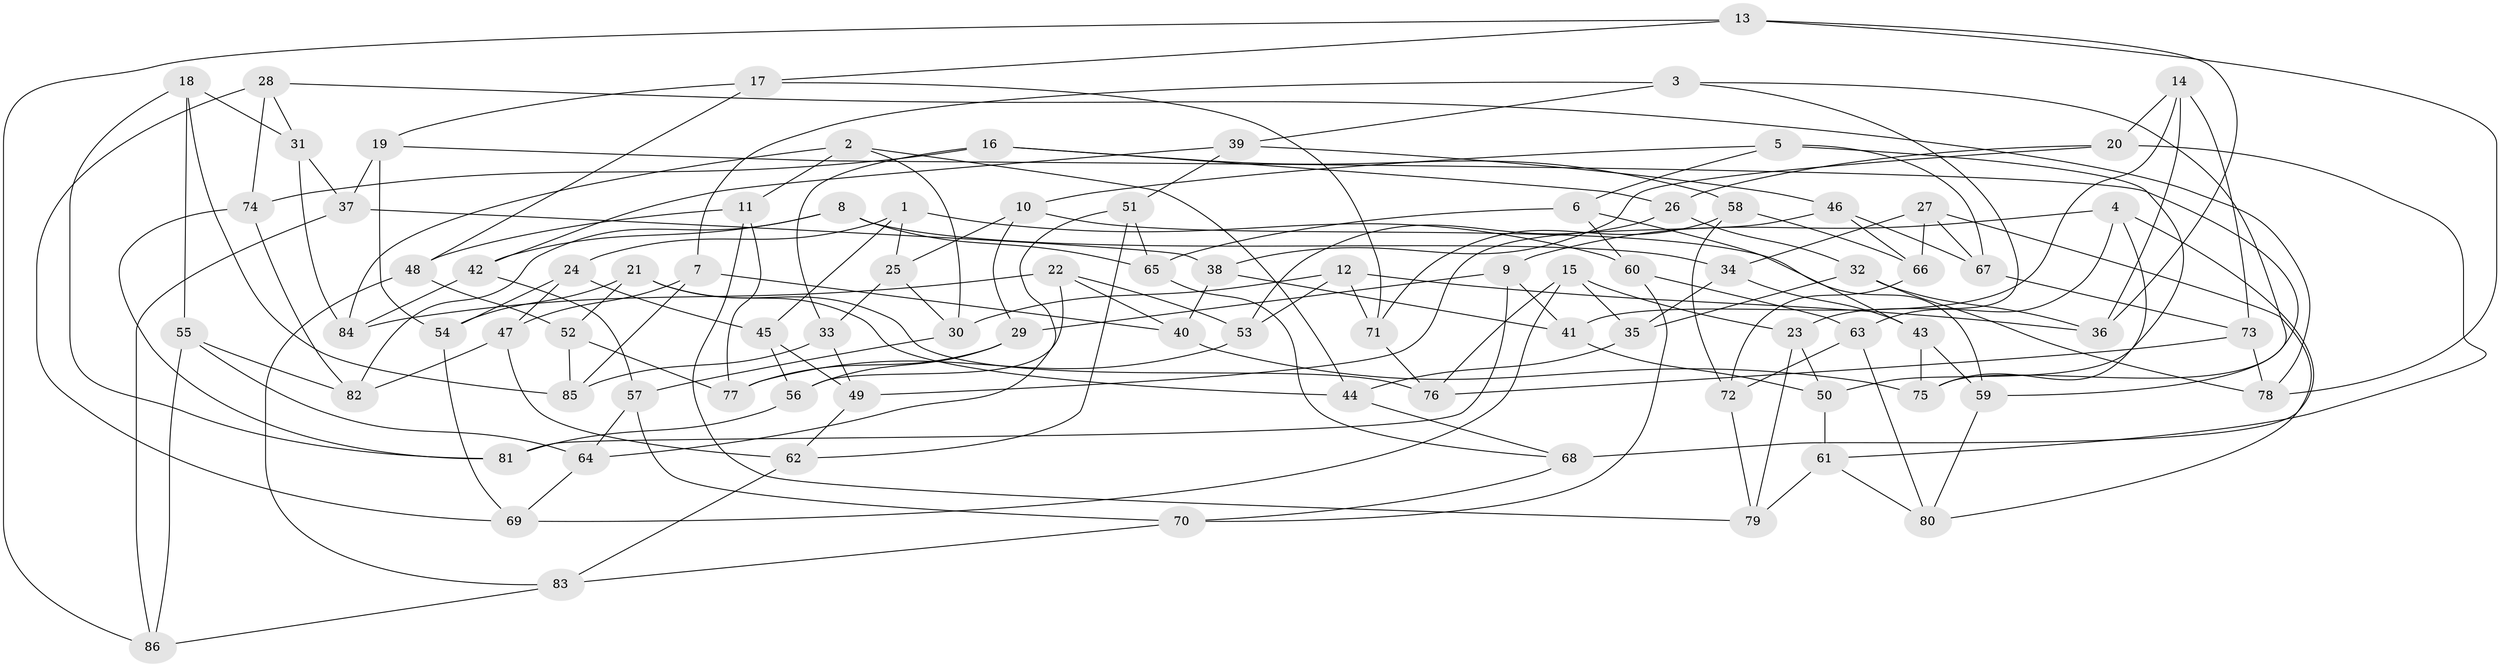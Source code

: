 // coarse degree distribution, {5: 0.19230769230769232, 4: 0.3076923076923077, 6: 0.46153846153846156, 3: 0.038461538461538464}
// Generated by graph-tools (version 1.1) at 2025/38/03/04/25 23:38:06]
// undirected, 86 vertices, 172 edges
graph export_dot {
  node [color=gray90,style=filled];
  1;
  2;
  3;
  4;
  5;
  6;
  7;
  8;
  9;
  10;
  11;
  12;
  13;
  14;
  15;
  16;
  17;
  18;
  19;
  20;
  21;
  22;
  23;
  24;
  25;
  26;
  27;
  28;
  29;
  30;
  31;
  32;
  33;
  34;
  35;
  36;
  37;
  38;
  39;
  40;
  41;
  42;
  43;
  44;
  45;
  46;
  47;
  48;
  49;
  50;
  51;
  52;
  53;
  54;
  55;
  56;
  57;
  58;
  59;
  60;
  61;
  62;
  63;
  64;
  65;
  66;
  67;
  68;
  69;
  70;
  71;
  72;
  73;
  74;
  75;
  76;
  77;
  78;
  79;
  80;
  81;
  82;
  83;
  84;
  85;
  86;
  1 -- 25;
  1 -- 45;
  1 -- 60;
  1 -- 24;
  2 -- 44;
  2 -- 84;
  2 -- 30;
  2 -- 11;
  3 -- 39;
  3 -- 7;
  3 -- 23;
  3 -- 75;
  4 -- 9;
  4 -- 75;
  4 -- 63;
  4 -- 68;
  5 -- 6;
  5 -- 10;
  5 -- 50;
  5 -- 67;
  6 -- 43;
  6 -- 60;
  6 -- 65;
  7 -- 85;
  7 -- 40;
  7 -- 47;
  8 -- 65;
  8 -- 42;
  8 -- 82;
  8 -- 34;
  9 -- 81;
  9 -- 29;
  9 -- 41;
  10 -- 59;
  10 -- 29;
  10 -- 25;
  11 -- 79;
  11 -- 48;
  11 -- 77;
  12 -- 53;
  12 -- 36;
  12 -- 30;
  12 -- 71;
  13 -- 86;
  13 -- 17;
  13 -- 78;
  13 -- 36;
  14 -- 41;
  14 -- 20;
  14 -- 36;
  14 -- 73;
  15 -- 76;
  15 -- 35;
  15 -- 69;
  15 -- 23;
  16 -- 74;
  16 -- 33;
  16 -- 58;
  16 -- 26;
  17 -- 19;
  17 -- 48;
  17 -- 71;
  18 -- 85;
  18 -- 81;
  18 -- 31;
  18 -- 55;
  19 -- 37;
  19 -- 54;
  19 -- 59;
  20 -- 61;
  20 -- 38;
  20 -- 26;
  21 -- 44;
  21 -- 54;
  21 -- 76;
  21 -- 52;
  22 -- 53;
  22 -- 40;
  22 -- 56;
  22 -- 84;
  23 -- 79;
  23 -- 50;
  24 -- 54;
  24 -- 45;
  24 -- 47;
  25 -- 30;
  25 -- 33;
  26 -- 53;
  26 -- 32;
  27 -- 34;
  27 -- 67;
  27 -- 66;
  27 -- 80;
  28 -- 69;
  28 -- 31;
  28 -- 78;
  28 -- 74;
  29 -- 56;
  29 -- 77;
  30 -- 57;
  31 -- 84;
  31 -- 37;
  32 -- 36;
  32 -- 78;
  32 -- 35;
  33 -- 85;
  33 -- 49;
  34 -- 35;
  34 -- 43;
  35 -- 44;
  37 -- 86;
  37 -- 38;
  38 -- 41;
  38 -- 40;
  39 -- 46;
  39 -- 42;
  39 -- 51;
  40 -- 75;
  41 -- 50;
  42 -- 57;
  42 -- 84;
  43 -- 75;
  43 -- 59;
  44 -- 68;
  45 -- 56;
  45 -- 49;
  46 -- 49;
  46 -- 66;
  46 -- 67;
  47 -- 82;
  47 -- 62;
  48 -- 52;
  48 -- 83;
  49 -- 62;
  50 -- 61;
  51 -- 64;
  51 -- 65;
  51 -- 62;
  52 -- 77;
  52 -- 85;
  53 -- 77;
  54 -- 69;
  55 -- 64;
  55 -- 82;
  55 -- 86;
  56 -- 81;
  57 -- 70;
  57 -- 64;
  58 -- 72;
  58 -- 71;
  58 -- 66;
  59 -- 80;
  60 -- 70;
  60 -- 63;
  61 -- 80;
  61 -- 79;
  62 -- 83;
  63 -- 72;
  63 -- 80;
  64 -- 69;
  65 -- 68;
  66 -- 72;
  67 -- 73;
  68 -- 70;
  70 -- 83;
  71 -- 76;
  72 -- 79;
  73 -- 78;
  73 -- 76;
  74 -- 82;
  74 -- 81;
  83 -- 86;
}
